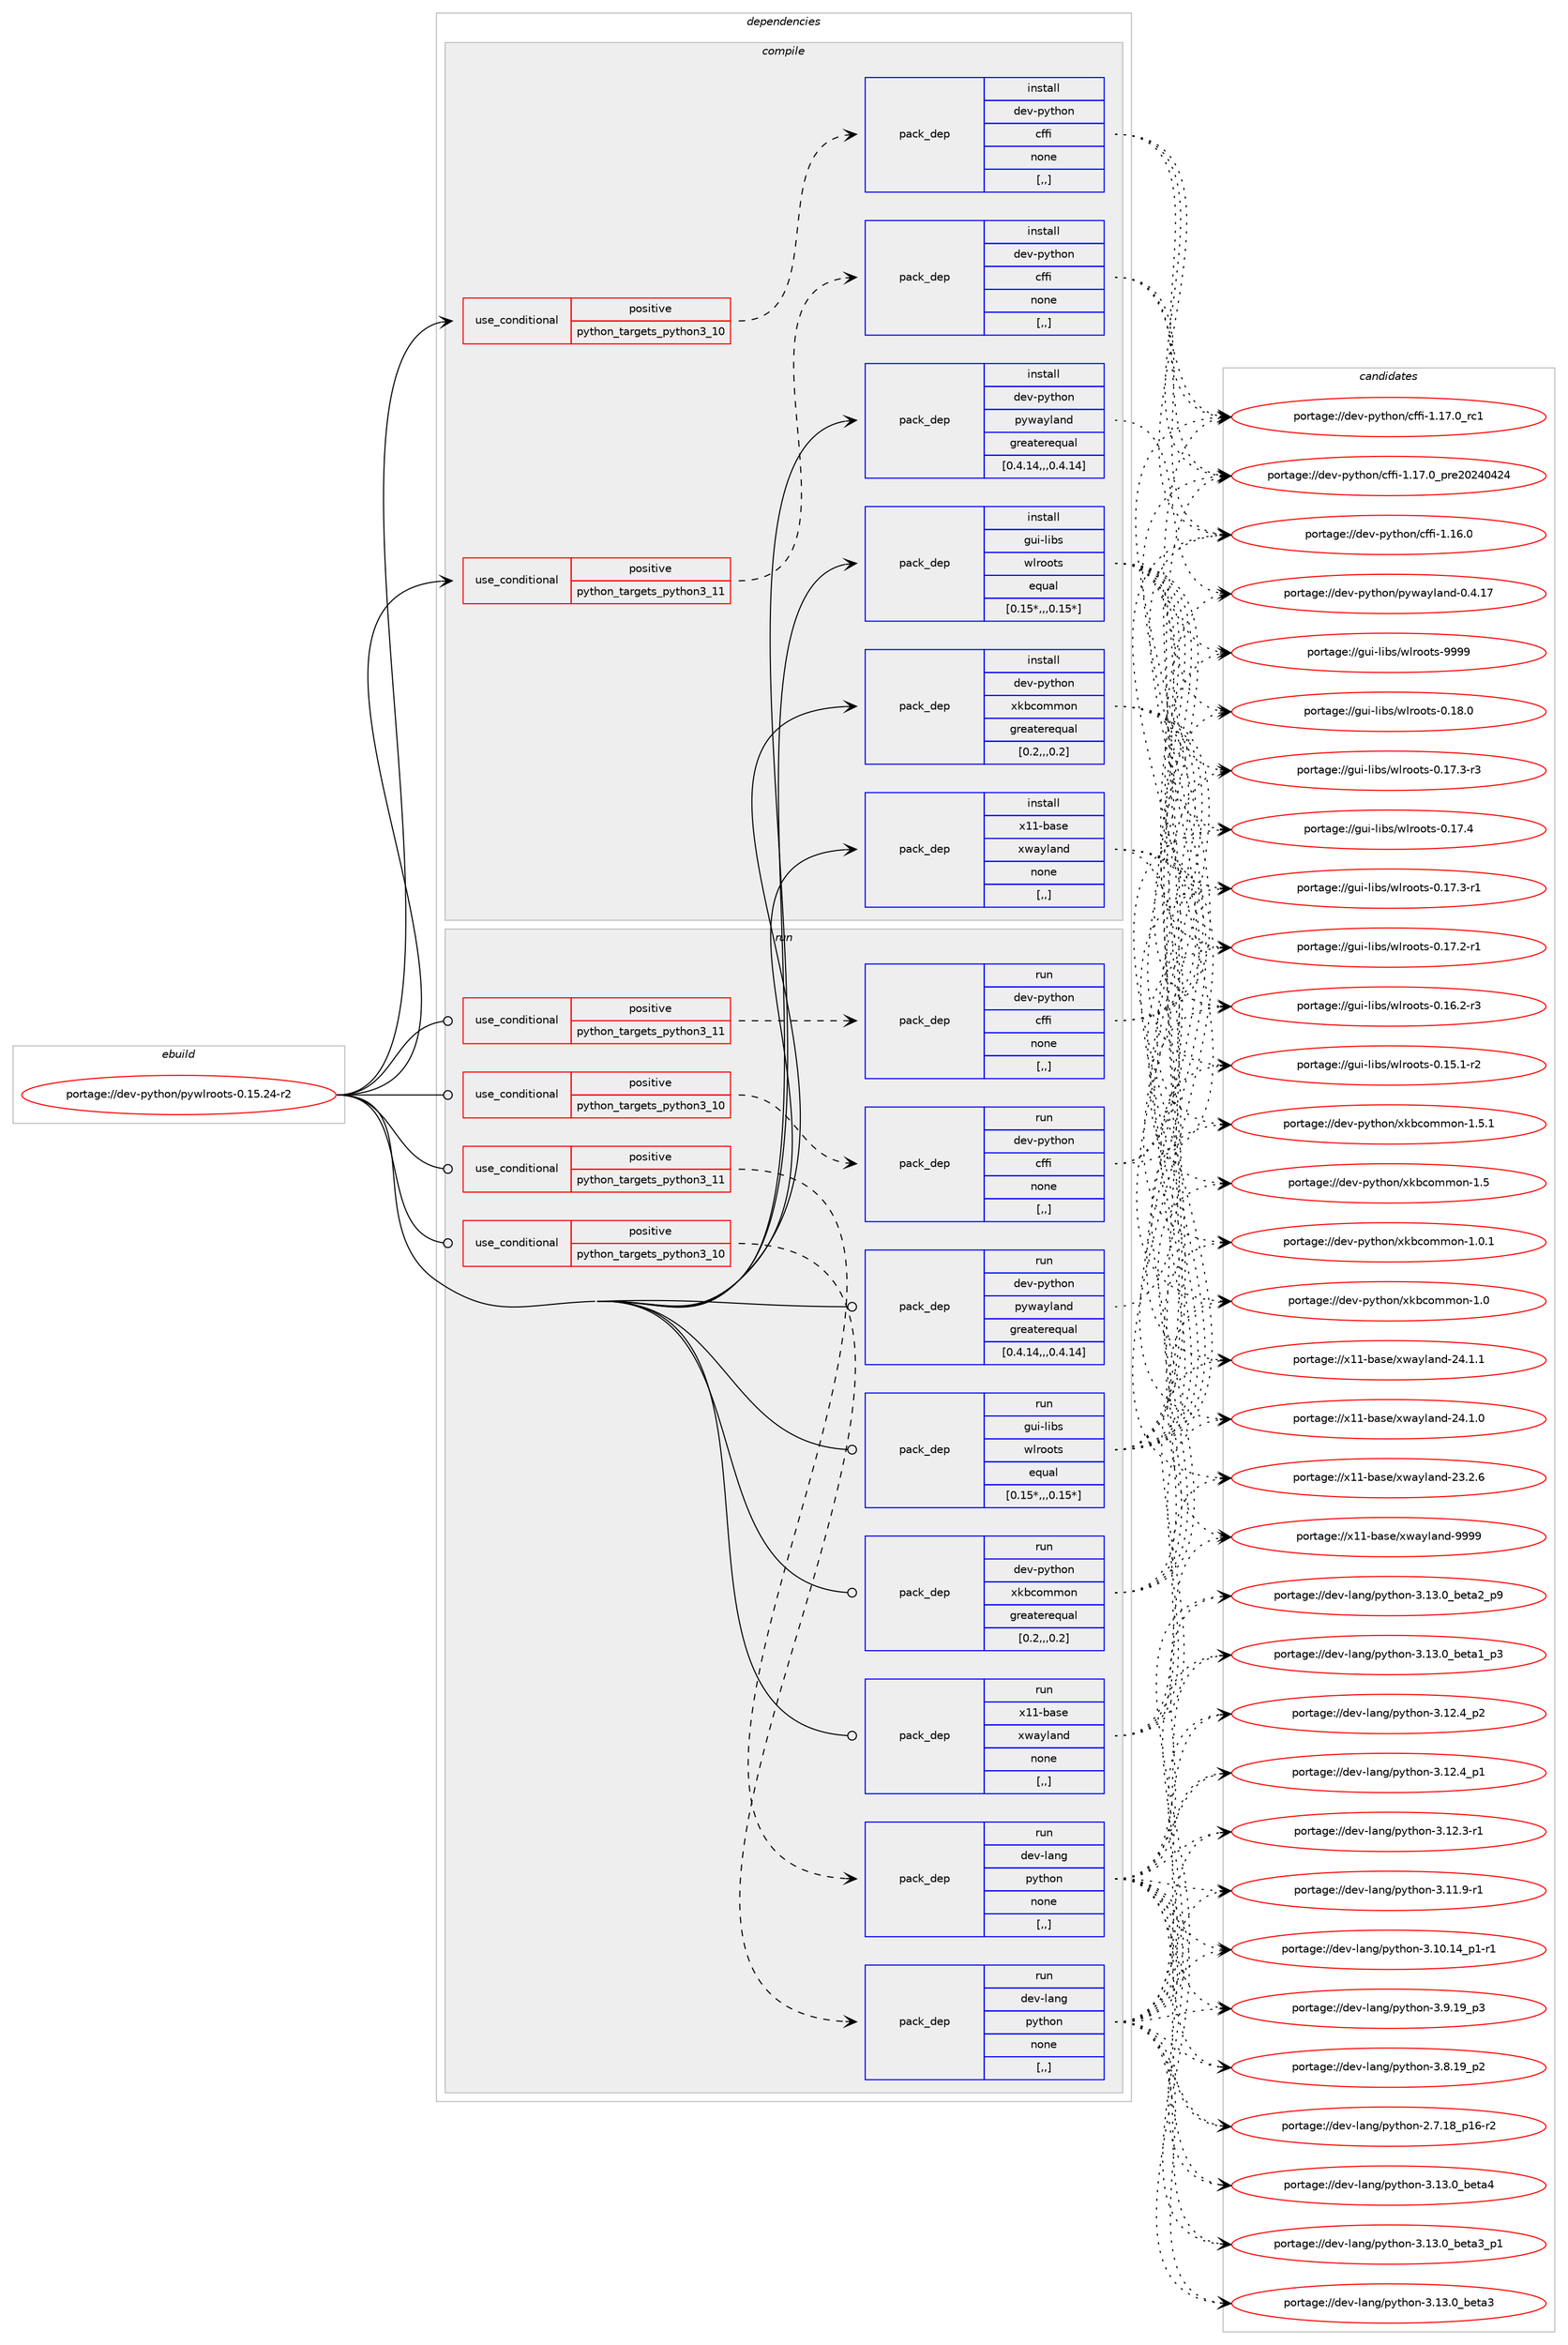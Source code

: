digraph prolog {

# *************
# Graph options
# *************

newrank=true;
concentrate=true;
compound=true;
graph [rankdir=LR,fontname=Helvetica,fontsize=10,ranksep=1.5];#, ranksep=2.5, nodesep=0.2];
edge  [arrowhead=vee];
node  [fontname=Helvetica,fontsize=10];

# **********
# The ebuild
# **********

subgraph cluster_leftcol {
color=gray;
label=<<i>ebuild</i>>;
id [label="portage://dev-python/pywlroots-0.15.24-r2", color=red, width=4, href="../dev-python/pywlroots-0.15.24-r2.svg"];
}

# ****************
# The dependencies
# ****************

subgraph cluster_midcol {
color=gray;
label=<<i>dependencies</i>>;
subgraph cluster_compile {
fillcolor="#eeeeee";
style=filled;
label=<<i>compile</i>>;
subgraph cond38965 {
dependency161828 [label=<<TABLE BORDER="0" CELLBORDER="1" CELLSPACING="0" CELLPADDING="4"><TR><TD ROWSPAN="3" CELLPADDING="10">use_conditional</TD></TR><TR><TD>positive</TD></TR><TR><TD>python_targets_python3_10</TD></TR></TABLE>>, shape=none, color=red];
subgraph pack121587 {
dependency161829 [label=<<TABLE BORDER="0" CELLBORDER="1" CELLSPACING="0" CELLPADDING="4" WIDTH="220"><TR><TD ROWSPAN="6" CELLPADDING="30">pack_dep</TD></TR><TR><TD WIDTH="110">install</TD></TR><TR><TD>dev-python</TD></TR><TR><TD>cffi</TD></TR><TR><TD>none</TD></TR><TR><TD>[,,]</TD></TR></TABLE>>, shape=none, color=blue];
}
dependency161828:e -> dependency161829:w [weight=20,style="dashed",arrowhead="vee"];
}
id:e -> dependency161828:w [weight=20,style="solid",arrowhead="vee"];
subgraph cond38966 {
dependency161830 [label=<<TABLE BORDER="0" CELLBORDER="1" CELLSPACING="0" CELLPADDING="4"><TR><TD ROWSPAN="3" CELLPADDING="10">use_conditional</TD></TR><TR><TD>positive</TD></TR><TR><TD>python_targets_python3_11</TD></TR></TABLE>>, shape=none, color=red];
subgraph pack121588 {
dependency161831 [label=<<TABLE BORDER="0" CELLBORDER="1" CELLSPACING="0" CELLPADDING="4" WIDTH="220"><TR><TD ROWSPAN="6" CELLPADDING="30">pack_dep</TD></TR><TR><TD WIDTH="110">install</TD></TR><TR><TD>dev-python</TD></TR><TR><TD>cffi</TD></TR><TR><TD>none</TD></TR><TR><TD>[,,]</TD></TR></TABLE>>, shape=none, color=blue];
}
dependency161830:e -> dependency161831:w [weight=20,style="dashed",arrowhead="vee"];
}
id:e -> dependency161830:w [weight=20,style="solid",arrowhead="vee"];
subgraph pack121589 {
dependency161832 [label=<<TABLE BORDER="0" CELLBORDER="1" CELLSPACING="0" CELLPADDING="4" WIDTH="220"><TR><TD ROWSPAN="6" CELLPADDING="30">pack_dep</TD></TR><TR><TD WIDTH="110">install</TD></TR><TR><TD>dev-python</TD></TR><TR><TD>pywayland</TD></TR><TR><TD>greaterequal</TD></TR><TR><TD>[0.4.14,,,0.4.14]</TD></TR></TABLE>>, shape=none, color=blue];
}
id:e -> dependency161832:w [weight=20,style="solid",arrowhead="vee"];
subgraph pack121590 {
dependency161833 [label=<<TABLE BORDER="0" CELLBORDER="1" CELLSPACING="0" CELLPADDING="4" WIDTH="220"><TR><TD ROWSPAN="6" CELLPADDING="30">pack_dep</TD></TR><TR><TD WIDTH="110">install</TD></TR><TR><TD>dev-python</TD></TR><TR><TD>xkbcommon</TD></TR><TR><TD>greaterequal</TD></TR><TR><TD>[0.2,,,0.2]</TD></TR></TABLE>>, shape=none, color=blue];
}
id:e -> dependency161833:w [weight=20,style="solid",arrowhead="vee"];
subgraph pack121591 {
dependency161834 [label=<<TABLE BORDER="0" CELLBORDER="1" CELLSPACING="0" CELLPADDING="4" WIDTH="220"><TR><TD ROWSPAN="6" CELLPADDING="30">pack_dep</TD></TR><TR><TD WIDTH="110">install</TD></TR><TR><TD>gui-libs</TD></TR><TR><TD>wlroots</TD></TR><TR><TD>equal</TD></TR><TR><TD>[0.15*,,,0.15*]</TD></TR></TABLE>>, shape=none, color=blue];
}
id:e -> dependency161834:w [weight=20,style="solid",arrowhead="vee"];
subgraph pack121592 {
dependency161835 [label=<<TABLE BORDER="0" CELLBORDER="1" CELLSPACING="0" CELLPADDING="4" WIDTH="220"><TR><TD ROWSPAN="6" CELLPADDING="30">pack_dep</TD></TR><TR><TD WIDTH="110">install</TD></TR><TR><TD>x11-base</TD></TR><TR><TD>xwayland</TD></TR><TR><TD>none</TD></TR><TR><TD>[,,]</TD></TR></TABLE>>, shape=none, color=blue];
}
id:e -> dependency161835:w [weight=20,style="solid",arrowhead="vee"];
}
subgraph cluster_compileandrun {
fillcolor="#eeeeee";
style=filled;
label=<<i>compile and run</i>>;
}
subgraph cluster_run {
fillcolor="#eeeeee";
style=filled;
label=<<i>run</i>>;
subgraph cond38967 {
dependency161836 [label=<<TABLE BORDER="0" CELLBORDER="1" CELLSPACING="0" CELLPADDING="4"><TR><TD ROWSPAN="3" CELLPADDING="10">use_conditional</TD></TR><TR><TD>positive</TD></TR><TR><TD>python_targets_python3_10</TD></TR></TABLE>>, shape=none, color=red];
subgraph pack121593 {
dependency161837 [label=<<TABLE BORDER="0" CELLBORDER="1" CELLSPACING="0" CELLPADDING="4" WIDTH="220"><TR><TD ROWSPAN="6" CELLPADDING="30">pack_dep</TD></TR><TR><TD WIDTH="110">run</TD></TR><TR><TD>dev-lang</TD></TR><TR><TD>python</TD></TR><TR><TD>none</TD></TR><TR><TD>[,,]</TD></TR></TABLE>>, shape=none, color=blue];
}
dependency161836:e -> dependency161837:w [weight=20,style="dashed",arrowhead="vee"];
}
id:e -> dependency161836:w [weight=20,style="solid",arrowhead="odot"];
subgraph cond38968 {
dependency161838 [label=<<TABLE BORDER="0" CELLBORDER="1" CELLSPACING="0" CELLPADDING="4"><TR><TD ROWSPAN="3" CELLPADDING="10">use_conditional</TD></TR><TR><TD>positive</TD></TR><TR><TD>python_targets_python3_10</TD></TR></TABLE>>, shape=none, color=red];
subgraph pack121594 {
dependency161839 [label=<<TABLE BORDER="0" CELLBORDER="1" CELLSPACING="0" CELLPADDING="4" WIDTH="220"><TR><TD ROWSPAN="6" CELLPADDING="30">pack_dep</TD></TR><TR><TD WIDTH="110">run</TD></TR><TR><TD>dev-python</TD></TR><TR><TD>cffi</TD></TR><TR><TD>none</TD></TR><TR><TD>[,,]</TD></TR></TABLE>>, shape=none, color=blue];
}
dependency161838:e -> dependency161839:w [weight=20,style="dashed",arrowhead="vee"];
}
id:e -> dependency161838:w [weight=20,style="solid",arrowhead="odot"];
subgraph cond38969 {
dependency161840 [label=<<TABLE BORDER="0" CELLBORDER="1" CELLSPACING="0" CELLPADDING="4"><TR><TD ROWSPAN="3" CELLPADDING="10">use_conditional</TD></TR><TR><TD>positive</TD></TR><TR><TD>python_targets_python3_11</TD></TR></TABLE>>, shape=none, color=red];
subgraph pack121595 {
dependency161841 [label=<<TABLE BORDER="0" CELLBORDER="1" CELLSPACING="0" CELLPADDING="4" WIDTH="220"><TR><TD ROWSPAN="6" CELLPADDING="30">pack_dep</TD></TR><TR><TD WIDTH="110">run</TD></TR><TR><TD>dev-lang</TD></TR><TR><TD>python</TD></TR><TR><TD>none</TD></TR><TR><TD>[,,]</TD></TR></TABLE>>, shape=none, color=blue];
}
dependency161840:e -> dependency161841:w [weight=20,style="dashed",arrowhead="vee"];
}
id:e -> dependency161840:w [weight=20,style="solid",arrowhead="odot"];
subgraph cond38970 {
dependency161842 [label=<<TABLE BORDER="0" CELLBORDER="1" CELLSPACING="0" CELLPADDING="4"><TR><TD ROWSPAN="3" CELLPADDING="10">use_conditional</TD></TR><TR><TD>positive</TD></TR><TR><TD>python_targets_python3_11</TD></TR></TABLE>>, shape=none, color=red];
subgraph pack121596 {
dependency161843 [label=<<TABLE BORDER="0" CELLBORDER="1" CELLSPACING="0" CELLPADDING="4" WIDTH="220"><TR><TD ROWSPAN="6" CELLPADDING="30">pack_dep</TD></TR><TR><TD WIDTH="110">run</TD></TR><TR><TD>dev-python</TD></TR><TR><TD>cffi</TD></TR><TR><TD>none</TD></TR><TR><TD>[,,]</TD></TR></TABLE>>, shape=none, color=blue];
}
dependency161842:e -> dependency161843:w [weight=20,style="dashed",arrowhead="vee"];
}
id:e -> dependency161842:w [weight=20,style="solid",arrowhead="odot"];
subgraph pack121597 {
dependency161844 [label=<<TABLE BORDER="0" CELLBORDER="1" CELLSPACING="0" CELLPADDING="4" WIDTH="220"><TR><TD ROWSPAN="6" CELLPADDING="30">pack_dep</TD></TR><TR><TD WIDTH="110">run</TD></TR><TR><TD>dev-python</TD></TR><TR><TD>pywayland</TD></TR><TR><TD>greaterequal</TD></TR><TR><TD>[0.4.14,,,0.4.14]</TD></TR></TABLE>>, shape=none, color=blue];
}
id:e -> dependency161844:w [weight=20,style="solid",arrowhead="odot"];
subgraph pack121598 {
dependency161845 [label=<<TABLE BORDER="0" CELLBORDER="1" CELLSPACING="0" CELLPADDING="4" WIDTH="220"><TR><TD ROWSPAN="6" CELLPADDING="30">pack_dep</TD></TR><TR><TD WIDTH="110">run</TD></TR><TR><TD>dev-python</TD></TR><TR><TD>xkbcommon</TD></TR><TR><TD>greaterequal</TD></TR><TR><TD>[0.2,,,0.2]</TD></TR></TABLE>>, shape=none, color=blue];
}
id:e -> dependency161845:w [weight=20,style="solid",arrowhead="odot"];
subgraph pack121599 {
dependency161846 [label=<<TABLE BORDER="0" CELLBORDER="1" CELLSPACING="0" CELLPADDING="4" WIDTH="220"><TR><TD ROWSPAN="6" CELLPADDING="30">pack_dep</TD></TR><TR><TD WIDTH="110">run</TD></TR><TR><TD>gui-libs</TD></TR><TR><TD>wlroots</TD></TR><TR><TD>equal</TD></TR><TR><TD>[0.15*,,,0.15*]</TD></TR></TABLE>>, shape=none, color=blue];
}
id:e -> dependency161846:w [weight=20,style="solid",arrowhead="odot"];
subgraph pack121600 {
dependency161847 [label=<<TABLE BORDER="0" CELLBORDER="1" CELLSPACING="0" CELLPADDING="4" WIDTH="220"><TR><TD ROWSPAN="6" CELLPADDING="30">pack_dep</TD></TR><TR><TD WIDTH="110">run</TD></TR><TR><TD>x11-base</TD></TR><TR><TD>xwayland</TD></TR><TR><TD>none</TD></TR><TR><TD>[,,]</TD></TR></TABLE>>, shape=none, color=blue];
}
id:e -> dependency161847:w [weight=20,style="solid",arrowhead="odot"];
}
}

# **************
# The candidates
# **************

subgraph cluster_choices {
rank=same;
color=gray;
label=<<i>candidates</i>>;

subgraph choice121587 {
color=black;
nodesep=1;
choice10010111845112121116104111110479910210210545494649554648951149949 [label="portage://dev-python/cffi-1.17.0_rc1", color=red, width=4,href="../dev-python/cffi-1.17.0_rc1.svg"];
choice10010111845112121116104111110479910210210545494649554648951121141015048505248525052 [label="portage://dev-python/cffi-1.17.0_pre20240424", color=red, width=4,href="../dev-python/cffi-1.17.0_pre20240424.svg"];
choice10010111845112121116104111110479910210210545494649544648 [label="portage://dev-python/cffi-1.16.0", color=red, width=4,href="../dev-python/cffi-1.16.0.svg"];
dependency161829:e -> choice10010111845112121116104111110479910210210545494649554648951149949:w [style=dotted,weight="100"];
dependency161829:e -> choice10010111845112121116104111110479910210210545494649554648951121141015048505248525052:w [style=dotted,weight="100"];
dependency161829:e -> choice10010111845112121116104111110479910210210545494649544648:w [style=dotted,weight="100"];
}
subgraph choice121588 {
color=black;
nodesep=1;
choice10010111845112121116104111110479910210210545494649554648951149949 [label="portage://dev-python/cffi-1.17.0_rc1", color=red, width=4,href="../dev-python/cffi-1.17.0_rc1.svg"];
choice10010111845112121116104111110479910210210545494649554648951121141015048505248525052 [label="portage://dev-python/cffi-1.17.0_pre20240424", color=red, width=4,href="../dev-python/cffi-1.17.0_pre20240424.svg"];
choice10010111845112121116104111110479910210210545494649544648 [label="portage://dev-python/cffi-1.16.0", color=red, width=4,href="../dev-python/cffi-1.16.0.svg"];
dependency161831:e -> choice10010111845112121116104111110479910210210545494649554648951149949:w [style=dotted,weight="100"];
dependency161831:e -> choice10010111845112121116104111110479910210210545494649554648951121141015048505248525052:w [style=dotted,weight="100"];
dependency161831:e -> choice10010111845112121116104111110479910210210545494649544648:w [style=dotted,weight="100"];
}
subgraph choice121589 {
color=black;
nodesep=1;
choice1001011184511212111610411111047112121119971211089711010045484652464955 [label="portage://dev-python/pywayland-0.4.17", color=red, width=4,href="../dev-python/pywayland-0.4.17.svg"];
dependency161832:e -> choice1001011184511212111610411111047112121119971211089711010045484652464955:w [style=dotted,weight="100"];
}
subgraph choice121590 {
color=black;
nodesep=1;
choice10010111845112121116104111110471201079899111109109111110454946534649 [label="portage://dev-python/xkbcommon-1.5.1", color=red, width=4,href="../dev-python/xkbcommon-1.5.1.svg"];
choice1001011184511212111610411111047120107989911110910911111045494653 [label="portage://dev-python/xkbcommon-1.5", color=red, width=4,href="../dev-python/xkbcommon-1.5.svg"];
choice10010111845112121116104111110471201079899111109109111110454946484649 [label="portage://dev-python/xkbcommon-1.0.1", color=red, width=4,href="../dev-python/xkbcommon-1.0.1.svg"];
choice1001011184511212111610411111047120107989911110910911111045494648 [label="portage://dev-python/xkbcommon-1.0", color=red, width=4,href="../dev-python/xkbcommon-1.0.svg"];
dependency161833:e -> choice10010111845112121116104111110471201079899111109109111110454946534649:w [style=dotted,weight="100"];
dependency161833:e -> choice1001011184511212111610411111047120107989911110910911111045494653:w [style=dotted,weight="100"];
dependency161833:e -> choice10010111845112121116104111110471201079899111109109111110454946484649:w [style=dotted,weight="100"];
dependency161833:e -> choice1001011184511212111610411111047120107989911110910911111045494648:w [style=dotted,weight="100"];
}
subgraph choice121591 {
color=black;
nodesep=1;
choice1031171054510810598115471191081141111111161154557575757 [label="portage://gui-libs/wlroots-9999", color=red, width=4,href="../gui-libs/wlroots-9999.svg"];
choice10311710545108105981154711910811411111111611545484649564648 [label="portage://gui-libs/wlroots-0.18.0", color=red, width=4,href="../gui-libs/wlroots-0.18.0.svg"];
choice10311710545108105981154711910811411111111611545484649554652 [label="portage://gui-libs/wlroots-0.17.4", color=red, width=4,href="../gui-libs/wlroots-0.17.4.svg"];
choice103117105451081059811547119108114111111116115454846495546514511451 [label="portage://gui-libs/wlroots-0.17.3-r3", color=red, width=4,href="../gui-libs/wlroots-0.17.3-r3.svg"];
choice103117105451081059811547119108114111111116115454846495546514511449 [label="portage://gui-libs/wlroots-0.17.3-r1", color=red, width=4,href="../gui-libs/wlroots-0.17.3-r1.svg"];
choice103117105451081059811547119108114111111116115454846495546504511449 [label="portage://gui-libs/wlroots-0.17.2-r1", color=red, width=4,href="../gui-libs/wlroots-0.17.2-r1.svg"];
choice103117105451081059811547119108114111111116115454846495446504511451 [label="portage://gui-libs/wlroots-0.16.2-r3", color=red, width=4,href="../gui-libs/wlroots-0.16.2-r3.svg"];
choice103117105451081059811547119108114111111116115454846495346494511450 [label="portage://gui-libs/wlroots-0.15.1-r2", color=red, width=4,href="../gui-libs/wlroots-0.15.1-r2.svg"];
dependency161834:e -> choice1031171054510810598115471191081141111111161154557575757:w [style=dotted,weight="100"];
dependency161834:e -> choice10311710545108105981154711910811411111111611545484649564648:w [style=dotted,weight="100"];
dependency161834:e -> choice10311710545108105981154711910811411111111611545484649554652:w [style=dotted,weight="100"];
dependency161834:e -> choice103117105451081059811547119108114111111116115454846495546514511451:w [style=dotted,weight="100"];
dependency161834:e -> choice103117105451081059811547119108114111111116115454846495546514511449:w [style=dotted,weight="100"];
dependency161834:e -> choice103117105451081059811547119108114111111116115454846495546504511449:w [style=dotted,weight="100"];
dependency161834:e -> choice103117105451081059811547119108114111111116115454846495446504511451:w [style=dotted,weight="100"];
dependency161834:e -> choice103117105451081059811547119108114111111116115454846495346494511450:w [style=dotted,weight="100"];
}
subgraph choice121592 {
color=black;
nodesep=1;
choice12049494598971151014712011997121108971101004557575757 [label="portage://x11-base/xwayland-9999", color=red, width=4,href="../x11-base/xwayland-9999.svg"];
choice120494945989711510147120119971211089711010045505246494649 [label="portage://x11-base/xwayland-24.1.1", color=red, width=4,href="../x11-base/xwayland-24.1.1.svg"];
choice120494945989711510147120119971211089711010045505246494648 [label="portage://x11-base/xwayland-24.1.0", color=red, width=4,href="../x11-base/xwayland-24.1.0.svg"];
choice120494945989711510147120119971211089711010045505146504654 [label="portage://x11-base/xwayland-23.2.6", color=red, width=4,href="../x11-base/xwayland-23.2.6.svg"];
dependency161835:e -> choice12049494598971151014712011997121108971101004557575757:w [style=dotted,weight="100"];
dependency161835:e -> choice120494945989711510147120119971211089711010045505246494649:w [style=dotted,weight="100"];
dependency161835:e -> choice120494945989711510147120119971211089711010045505246494648:w [style=dotted,weight="100"];
dependency161835:e -> choice120494945989711510147120119971211089711010045505146504654:w [style=dotted,weight="100"];
}
subgraph choice121593 {
color=black;
nodesep=1;
choice1001011184510897110103471121211161041111104551464951464895981011169752 [label="portage://dev-lang/python-3.13.0_beta4", color=red, width=4,href="../dev-lang/python-3.13.0_beta4.svg"];
choice10010111845108971101034711212111610411111045514649514648959810111697519511249 [label="portage://dev-lang/python-3.13.0_beta3_p1", color=red, width=4,href="../dev-lang/python-3.13.0_beta3_p1.svg"];
choice1001011184510897110103471121211161041111104551464951464895981011169751 [label="portage://dev-lang/python-3.13.0_beta3", color=red, width=4,href="../dev-lang/python-3.13.0_beta3.svg"];
choice10010111845108971101034711212111610411111045514649514648959810111697509511257 [label="portage://dev-lang/python-3.13.0_beta2_p9", color=red, width=4,href="../dev-lang/python-3.13.0_beta2_p9.svg"];
choice10010111845108971101034711212111610411111045514649514648959810111697499511251 [label="portage://dev-lang/python-3.13.0_beta1_p3", color=red, width=4,href="../dev-lang/python-3.13.0_beta1_p3.svg"];
choice100101118451089711010347112121116104111110455146495046529511250 [label="portage://dev-lang/python-3.12.4_p2", color=red, width=4,href="../dev-lang/python-3.12.4_p2.svg"];
choice100101118451089711010347112121116104111110455146495046529511249 [label="portage://dev-lang/python-3.12.4_p1", color=red, width=4,href="../dev-lang/python-3.12.4_p1.svg"];
choice100101118451089711010347112121116104111110455146495046514511449 [label="portage://dev-lang/python-3.12.3-r1", color=red, width=4,href="../dev-lang/python-3.12.3-r1.svg"];
choice100101118451089711010347112121116104111110455146494946574511449 [label="portage://dev-lang/python-3.11.9-r1", color=red, width=4,href="../dev-lang/python-3.11.9-r1.svg"];
choice100101118451089711010347112121116104111110455146494846495295112494511449 [label="portage://dev-lang/python-3.10.14_p1-r1", color=red, width=4,href="../dev-lang/python-3.10.14_p1-r1.svg"];
choice100101118451089711010347112121116104111110455146574649579511251 [label="portage://dev-lang/python-3.9.19_p3", color=red, width=4,href="../dev-lang/python-3.9.19_p3.svg"];
choice100101118451089711010347112121116104111110455146564649579511250 [label="portage://dev-lang/python-3.8.19_p2", color=red, width=4,href="../dev-lang/python-3.8.19_p2.svg"];
choice100101118451089711010347112121116104111110455046554649569511249544511450 [label="portage://dev-lang/python-2.7.18_p16-r2", color=red, width=4,href="../dev-lang/python-2.7.18_p16-r2.svg"];
dependency161837:e -> choice1001011184510897110103471121211161041111104551464951464895981011169752:w [style=dotted,weight="100"];
dependency161837:e -> choice10010111845108971101034711212111610411111045514649514648959810111697519511249:w [style=dotted,weight="100"];
dependency161837:e -> choice1001011184510897110103471121211161041111104551464951464895981011169751:w [style=dotted,weight="100"];
dependency161837:e -> choice10010111845108971101034711212111610411111045514649514648959810111697509511257:w [style=dotted,weight="100"];
dependency161837:e -> choice10010111845108971101034711212111610411111045514649514648959810111697499511251:w [style=dotted,weight="100"];
dependency161837:e -> choice100101118451089711010347112121116104111110455146495046529511250:w [style=dotted,weight="100"];
dependency161837:e -> choice100101118451089711010347112121116104111110455146495046529511249:w [style=dotted,weight="100"];
dependency161837:e -> choice100101118451089711010347112121116104111110455146495046514511449:w [style=dotted,weight="100"];
dependency161837:e -> choice100101118451089711010347112121116104111110455146494946574511449:w [style=dotted,weight="100"];
dependency161837:e -> choice100101118451089711010347112121116104111110455146494846495295112494511449:w [style=dotted,weight="100"];
dependency161837:e -> choice100101118451089711010347112121116104111110455146574649579511251:w [style=dotted,weight="100"];
dependency161837:e -> choice100101118451089711010347112121116104111110455146564649579511250:w [style=dotted,weight="100"];
dependency161837:e -> choice100101118451089711010347112121116104111110455046554649569511249544511450:w [style=dotted,weight="100"];
}
subgraph choice121594 {
color=black;
nodesep=1;
choice10010111845112121116104111110479910210210545494649554648951149949 [label="portage://dev-python/cffi-1.17.0_rc1", color=red, width=4,href="../dev-python/cffi-1.17.0_rc1.svg"];
choice10010111845112121116104111110479910210210545494649554648951121141015048505248525052 [label="portage://dev-python/cffi-1.17.0_pre20240424", color=red, width=4,href="../dev-python/cffi-1.17.0_pre20240424.svg"];
choice10010111845112121116104111110479910210210545494649544648 [label="portage://dev-python/cffi-1.16.0", color=red, width=4,href="../dev-python/cffi-1.16.0.svg"];
dependency161839:e -> choice10010111845112121116104111110479910210210545494649554648951149949:w [style=dotted,weight="100"];
dependency161839:e -> choice10010111845112121116104111110479910210210545494649554648951121141015048505248525052:w [style=dotted,weight="100"];
dependency161839:e -> choice10010111845112121116104111110479910210210545494649544648:w [style=dotted,weight="100"];
}
subgraph choice121595 {
color=black;
nodesep=1;
choice1001011184510897110103471121211161041111104551464951464895981011169752 [label="portage://dev-lang/python-3.13.0_beta4", color=red, width=4,href="../dev-lang/python-3.13.0_beta4.svg"];
choice10010111845108971101034711212111610411111045514649514648959810111697519511249 [label="portage://dev-lang/python-3.13.0_beta3_p1", color=red, width=4,href="../dev-lang/python-3.13.0_beta3_p1.svg"];
choice1001011184510897110103471121211161041111104551464951464895981011169751 [label="portage://dev-lang/python-3.13.0_beta3", color=red, width=4,href="../dev-lang/python-3.13.0_beta3.svg"];
choice10010111845108971101034711212111610411111045514649514648959810111697509511257 [label="portage://dev-lang/python-3.13.0_beta2_p9", color=red, width=4,href="../dev-lang/python-3.13.0_beta2_p9.svg"];
choice10010111845108971101034711212111610411111045514649514648959810111697499511251 [label="portage://dev-lang/python-3.13.0_beta1_p3", color=red, width=4,href="../dev-lang/python-3.13.0_beta1_p3.svg"];
choice100101118451089711010347112121116104111110455146495046529511250 [label="portage://dev-lang/python-3.12.4_p2", color=red, width=4,href="../dev-lang/python-3.12.4_p2.svg"];
choice100101118451089711010347112121116104111110455146495046529511249 [label="portage://dev-lang/python-3.12.4_p1", color=red, width=4,href="../dev-lang/python-3.12.4_p1.svg"];
choice100101118451089711010347112121116104111110455146495046514511449 [label="portage://dev-lang/python-3.12.3-r1", color=red, width=4,href="../dev-lang/python-3.12.3-r1.svg"];
choice100101118451089711010347112121116104111110455146494946574511449 [label="portage://dev-lang/python-3.11.9-r1", color=red, width=4,href="../dev-lang/python-3.11.9-r1.svg"];
choice100101118451089711010347112121116104111110455146494846495295112494511449 [label="portage://dev-lang/python-3.10.14_p1-r1", color=red, width=4,href="../dev-lang/python-3.10.14_p1-r1.svg"];
choice100101118451089711010347112121116104111110455146574649579511251 [label="portage://dev-lang/python-3.9.19_p3", color=red, width=4,href="../dev-lang/python-3.9.19_p3.svg"];
choice100101118451089711010347112121116104111110455146564649579511250 [label="portage://dev-lang/python-3.8.19_p2", color=red, width=4,href="../dev-lang/python-3.8.19_p2.svg"];
choice100101118451089711010347112121116104111110455046554649569511249544511450 [label="portage://dev-lang/python-2.7.18_p16-r2", color=red, width=4,href="../dev-lang/python-2.7.18_p16-r2.svg"];
dependency161841:e -> choice1001011184510897110103471121211161041111104551464951464895981011169752:w [style=dotted,weight="100"];
dependency161841:e -> choice10010111845108971101034711212111610411111045514649514648959810111697519511249:w [style=dotted,weight="100"];
dependency161841:e -> choice1001011184510897110103471121211161041111104551464951464895981011169751:w [style=dotted,weight="100"];
dependency161841:e -> choice10010111845108971101034711212111610411111045514649514648959810111697509511257:w [style=dotted,weight="100"];
dependency161841:e -> choice10010111845108971101034711212111610411111045514649514648959810111697499511251:w [style=dotted,weight="100"];
dependency161841:e -> choice100101118451089711010347112121116104111110455146495046529511250:w [style=dotted,weight="100"];
dependency161841:e -> choice100101118451089711010347112121116104111110455146495046529511249:w [style=dotted,weight="100"];
dependency161841:e -> choice100101118451089711010347112121116104111110455146495046514511449:w [style=dotted,weight="100"];
dependency161841:e -> choice100101118451089711010347112121116104111110455146494946574511449:w [style=dotted,weight="100"];
dependency161841:e -> choice100101118451089711010347112121116104111110455146494846495295112494511449:w [style=dotted,weight="100"];
dependency161841:e -> choice100101118451089711010347112121116104111110455146574649579511251:w [style=dotted,weight="100"];
dependency161841:e -> choice100101118451089711010347112121116104111110455146564649579511250:w [style=dotted,weight="100"];
dependency161841:e -> choice100101118451089711010347112121116104111110455046554649569511249544511450:w [style=dotted,weight="100"];
}
subgraph choice121596 {
color=black;
nodesep=1;
choice10010111845112121116104111110479910210210545494649554648951149949 [label="portage://dev-python/cffi-1.17.0_rc1", color=red, width=4,href="../dev-python/cffi-1.17.0_rc1.svg"];
choice10010111845112121116104111110479910210210545494649554648951121141015048505248525052 [label="portage://dev-python/cffi-1.17.0_pre20240424", color=red, width=4,href="../dev-python/cffi-1.17.0_pre20240424.svg"];
choice10010111845112121116104111110479910210210545494649544648 [label="portage://dev-python/cffi-1.16.0", color=red, width=4,href="../dev-python/cffi-1.16.0.svg"];
dependency161843:e -> choice10010111845112121116104111110479910210210545494649554648951149949:w [style=dotted,weight="100"];
dependency161843:e -> choice10010111845112121116104111110479910210210545494649554648951121141015048505248525052:w [style=dotted,weight="100"];
dependency161843:e -> choice10010111845112121116104111110479910210210545494649544648:w [style=dotted,weight="100"];
}
subgraph choice121597 {
color=black;
nodesep=1;
choice1001011184511212111610411111047112121119971211089711010045484652464955 [label="portage://dev-python/pywayland-0.4.17", color=red, width=4,href="../dev-python/pywayland-0.4.17.svg"];
dependency161844:e -> choice1001011184511212111610411111047112121119971211089711010045484652464955:w [style=dotted,weight="100"];
}
subgraph choice121598 {
color=black;
nodesep=1;
choice10010111845112121116104111110471201079899111109109111110454946534649 [label="portage://dev-python/xkbcommon-1.5.1", color=red, width=4,href="../dev-python/xkbcommon-1.5.1.svg"];
choice1001011184511212111610411111047120107989911110910911111045494653 [label="portage://dev-python/xkbcommon-1.5", color=red, width=4,href="../dev-python/xkbcommon-1.5.svg"];
choice10010111845112121116104111110471201079899111109109111110454946484649 [label="portage://dev-python/xkbcommon-1.0.1", color=red, width=4,href="../dev-python/xkbcommon-1.0.1.svg"];
choice1001011184511212111610411111047120107989911110910911111045494648 [label="portage://dev-python/xkbcommon-1.0", color=red, width=4,href="../dev-python/xkbcommon-1.0.svg"];
dependency161845:e -> choice10010111845112121116104111110471201079899111109109111110454946534649:w [style=dotted,weight="100"];
dependency161845:e -> choice1001011184511212111610411111047120107989911110910911111045494653:w [style=dotted,weight="100"];
dependency161845:e -> choice10010111845112121116104111110471201079899111109109111110454946484649:w [style=dotted,weight="100"];
dependency161845:e -> choice1001011184511212111610411111047120107989911110910911111045494648:w [style=dotted,weight="100"];
}
subgraph choice121599 {
color=black;
nodesep=1;
choice1031171054510810598115471191081141111111161154557575757 [label="portage://gui-libs/wlroots-9999", color=red, width=4,href="../gui-libs/wlroots-9999.svg"];
choice10311710545108105981154711910811411111111611545484649564648 [label="portage://gui-libs/wlroots-0.18.0", color=red, width=4,href="../gui-libs/wlroots-0.18.0.svg"];
choice10311710545108105981154711910811411111111611545484649554652 [label="portage://gui-libs/wlroots-0.17.4", color=red, width=4,href="../gui-libs/wlroots-0.17.4.svg"];
choice103117105451081059811547119108114111111116115454846495546514511451 [label="portage://gui-libs/wlroots-0.17.3-r3", color=red, width=4,href="../gui-libs/wlroots-0.17.3-r3.svg"];
choice103117105451081059811547119108114111111116115454846495546514511449 [label="portage://gui-libs/wlroots-0.17.3-r1", color=red, width=4,href="../gui-libs/wlroots-0.17.3-r1.svg"];
choice103117105451081059811547119108114111111116115454846495546504511449 [label="portage://gui-libs/wlroots-0.17.2-r1", color=red, width=4,href="../gui-libs/wlroots-0.17.2-r1.svg"];
choice103117105451081059811547119108114111111116115454846495446504511451 [label="portage://gui-libs/wlroots-0.16.2-r3", color=red, width=4,href="../gui-libs/wlroots-0.16.2-r3.svg"];
choice103117105451081059811547119108114111111116115454846495346494511450 [label="portage://gui-libs/wlroots-0.15.1-r2", color=red, width=4,href="../gui-libs/wlroots-0.15.1-r2.svg"];
dependency161846:e -> choice1031171054510810598115471191081141111111161154557575757:w [style=dotted,weight="100"];
dependency161846:e -> choice10311710545108105981154711910811411111111611545484649564648:w [style=dotted,weight="100"];
dependency161846:e -> choice10311710545108105981154711910811411111111611545484649554652:w [style=dotted,weight="100"];
dependency161846:e -> choice103117105451081059811547119108114111111116115454846495546514511451:w [style=dotted,weight="100"];
dependency161846:e -> choice103117105451081059811547119108114111111116115454846495546514511449:w [style=dotted,weight="100"];
dependency161846:e -> choice103117105451081059811547119108114111111116115454846495546504511449:w [style=dotted,weight="100"];
dependency161846:e -> choice103117105451081059811547119108114111111116115454846495446504511451:w [style=dotted,weight="100"];
dependency161846:e -> choice103117105451081059811547119108114111111116115454846495346494511450:w [style=dotted,weight="100"];
}
subgraph choice121600 {
color=black;
nodesep=1;
choice12049494598971151014712011997121108971101004557575757 [label="portage://x11-base/xwayland-9999", color=red, width=4,href="../x11-base/xwayland-9999.svg"];
choice120494945989711510147120119971211089711010045505246494649 [label="portage://x11-base/xwayland-24.1.1", color=red, width=4,href="../x11-base/xwayland-24.1.1.svg"];
choice120494945989711510147120119971211089711010045505246494648 [label="portage://x11-base/xwayland-24.1.0", color=red, width=4,href="../x11-base/xwayland-24.1.0.svg"];
choice120494945989711510147120119971211089711010045505146504654 [label="portage://x11-base/xwayland-23.2.6", color=red, width=4,href="../x11-base/xwayland-23.2.6.svg"];
dependency161847:e -> choice12049494598971151014712011997121108971101004557575757:w [style=dotted,weight="100"];
dependency161847:e -> choice120494945989711510147120119971211089711010045505246494649:w [style=dotted,weight="100"];
dependency161847:e -> choice120494945989711510147120119971211089711010045505246494648:w [style=dotted,weight="100"];
dependency161847:e -> choice120494945989711510147120119971211089711010045505146504654:w [style=dotted,weight="100"];
}
}

}
